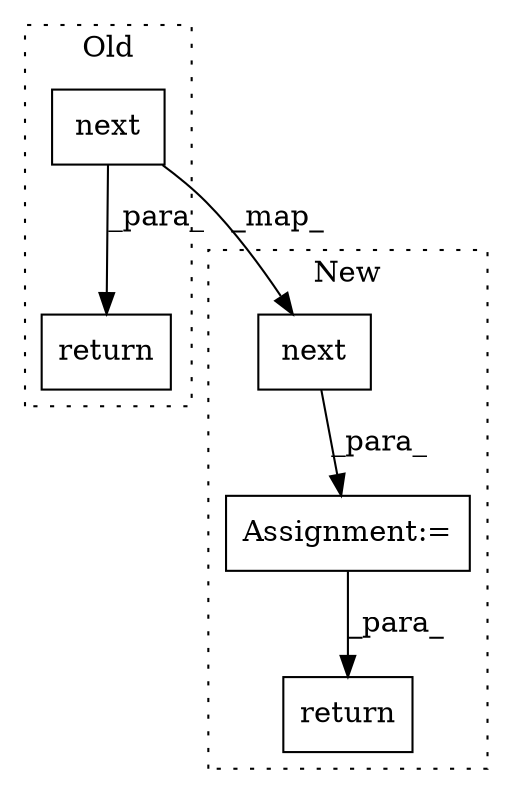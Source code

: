 digraph G {
subgraph cluster0 {
1 [label="next" a="32" s="6938" l="6" shape="box"];
4 [label="return" a="41" s="6880" l="7" shape="box"];
label = "Old";
style="dotted";
}
subgraph cluster1 {
2 [label="next" a="32" s="13646" l="6" shape="box"];
3 [label="Assignment:=" a="7" s="14229" l="2" shape="box"];
5 [label="return" a="41" s="14284" l="7" shape="box"];
label = "New";
style="dotted";
}
1 -> 4 [label="_para_"];
1 -> 2 [label="_map_"];
2 -> 3 [label="_para_"];
3 -> 5 [label="_para_"];
}